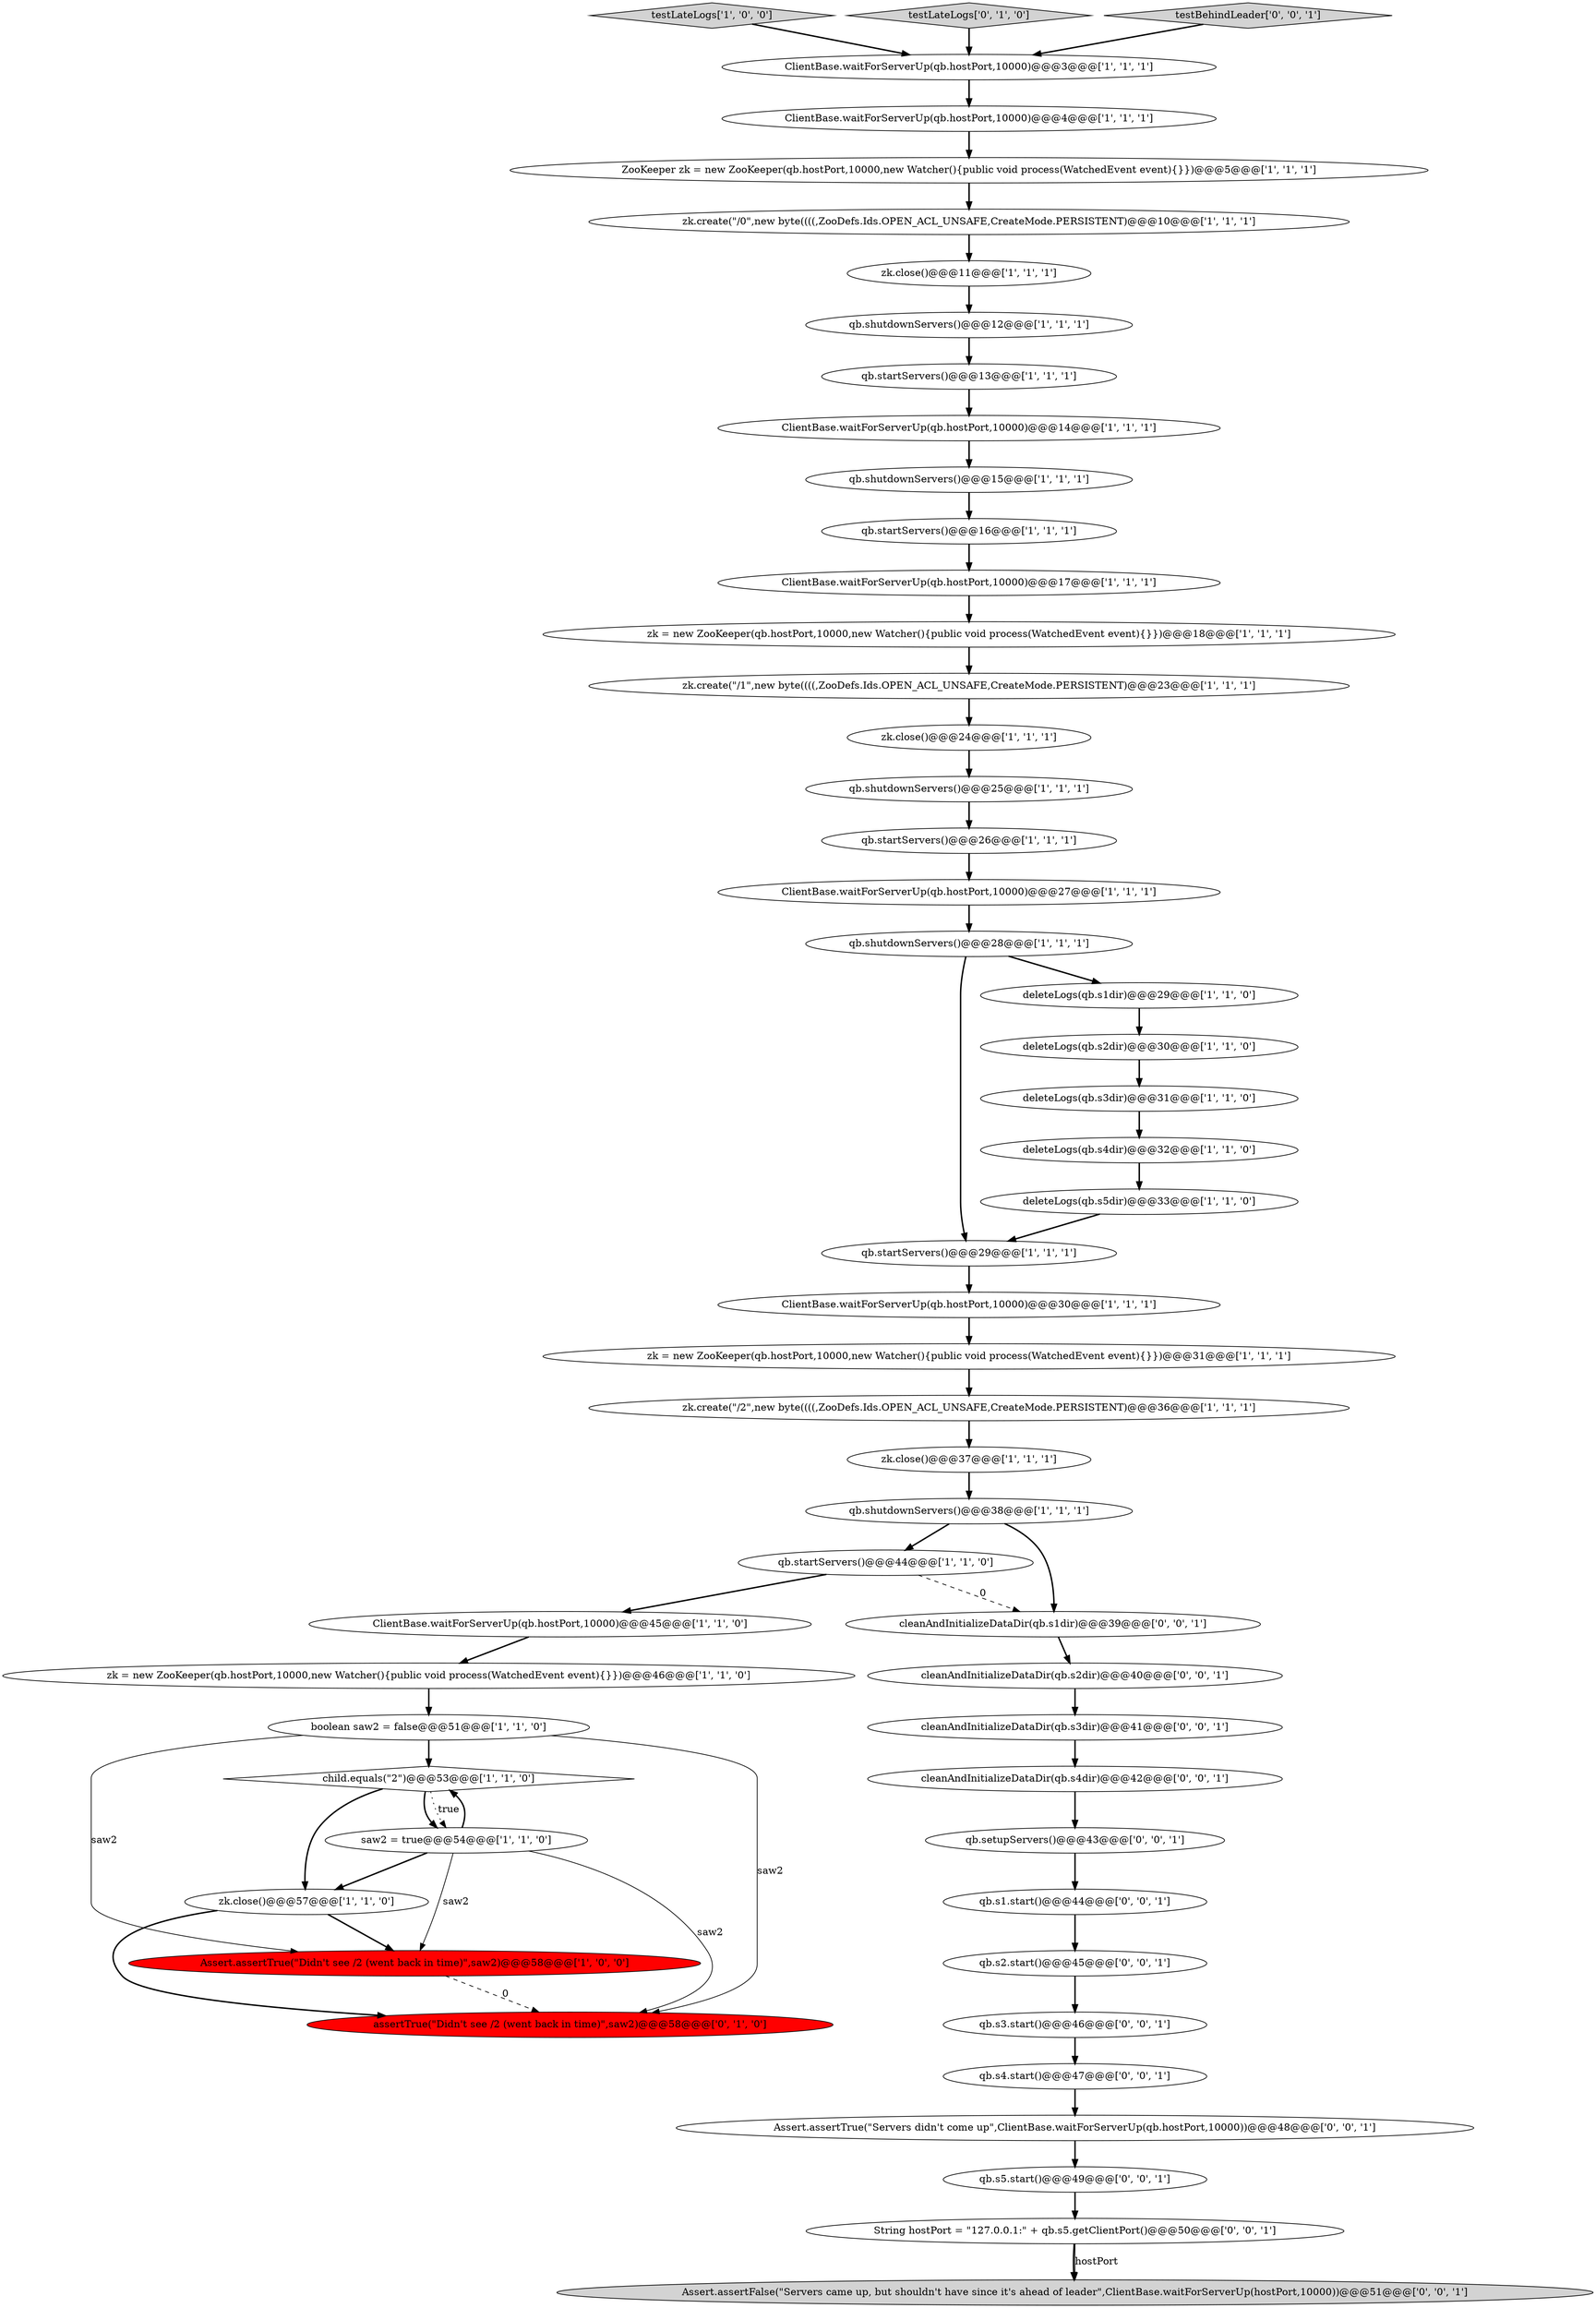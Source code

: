 digraph {
36 [style = filled, label = "boolean saw2 = false@@@51@@@['1', '1', '0']", fillcolor = white, shape = ellipse image = "AAA0AAABBB1BBB"];
3 [style = filled, label = "deleteLogs(qb.s2dir)@@@30@@@['1', '1', '0']", fillcolor = white, shape = ellipse image = "AAA0AAABBB1BBB"];
5 [style = filled, label = "zk = new ZooKeeper(qb.hostPort,10000,new Watcher(){public void process(WatchedEvent event){}})@@@18@@@['1', '1', '1']", fillcolor = white, shape = ellipse image = "AAA0AAABBB1BBB"];
13 [style = filled, label = "ClientBase.waitForServerUp(qb.hostPort,10000)@@@14@@@['1', '1', '1']", fillcolor = white, shape = ellipse image = "AAA0AAABBB1BBB"];
34 [style = filled, label = "Assert.assertTrue(\"Didn't see /2 (went back in time)\",saw2)@@@58@@@['1', '0', '0']", fillcolor = red, shape = ellipse image = "AAA1AAABBB1BBB"];
30 [style = filled, label = "qb.shutdownServers()@@@15@@@['1', '1', '1']", fillcolor = white, shape = ellipse image = "AAA0AAABBB1BBB"];
42 [style = filled, label = "cleanAndInitializeDataDir(qb.s2dir)@@@40@@@['0', '0', '1']", fillcolor = white, shape = ellipse image = "AAA0AAABBB3BBB"];
6 [style = filled, label = "testLateLogs['1', '0', '0']", fillcolor = lightgray, shape = diamond image = "AAA0AAABBB1BBB"];
48 [style = filled, label = "Assert.assertTrue(\"Servers didn't come up\",ClientBase.waitForServerUp(qb.hostPort,10000))@@@48@@@['0', '0', '1']", fillcolor = white, shape = ellipse image = "AAA0AAABBB3BBB"];
31 [style = filled, label = "qb.shutdownServers()@@@12@@@['1', '1', '1']", fillcolor = white, shape = ellipse image = "AAA0AAABBB1BBB"];
35 [style = filled, label = "ClientBase.waitForServerUp(qb.hostPort,10000)@@@30@@@['1', '1', '1']", fillcolor = white, shape = ellipse image = "AAA0AAABBB1BBB"];
8 [style = filled, label = "ClientBase.waitForServerUp(qb.hostPort,10000)@@@45@@@['1', '1', '0']", fillcolor = white, shape = ellipse image = "AAA0AAABBB1BBB"];
29 [style = filled, label = "ClientBase.waitForServerUp(qb.hostPort,10000)@@@4@@@['1', '1', '1']", fillcolor = white, shape = ellipse image = "AAA0AAABBB1BBB"];
51 [style = filled, label = "qb.s4.start()@@@47@@@['0', '0', '1']", fillcolor = white, shape = ellipse image = "AAA0AAABBB3BBB"];
43 [style = filled, label = "Assert.assertFalse(\"Servers came up, but shouldn't have since it's ahead of leader\",ClientBase.waitForServerUp(hostPort,10000))@@@51@@@['0', '0', '1']", fillcolor = lightgray, shape = ellipse image = "AAA0AAABBB3BBB"];
28 [style = filled, label = "zk.create(\"/2\",new byte((((,ZooDefs.Ids.OPEN_ACL_UNSAFE,CreateMode.PERSISTENT)@@@36@@@['1', '1', '1']", fillcolor = white, shape = ellipse image = "AAA0AAABBB1BBB"];
1 [style = filled, label = "qb.startServers()@@@44@@@['1', '1', '0']", fillcolor = white, shape = ellipse image = "AAA0AAABBB1BBB"];
21 [style = filled, label = "zk.create(\"/1\",new byte((((,ZooDefs.Ids.OPEN_ACL_UNSAFE,CreateMode.PERSISTENT)@@@23@@@['1', '1', '1']", fillcolor = white, shape = ellipse image = "AAA0AAABBB1BBB"];
41 [style = filled, label = "qb.s2.start()@@@45@@@['0', '0', '1']", fillcolor = white, shape = ellipse image = "AAA0AAABBB3BBB"];
11 [style = filled, label = "qb.shutdownServers()@@@28@@@['1', '1', '1']", fillcolor = white, shape = ellipse image = "AAA0AAABBB1BBB"];
33 [style = filled, label = "deleteLogs(qb.s5dir)@@@33@@@['1', '1', '0']", fillcolor = white, shape = ellipse image = "AAA0AAABBB1BBB"];
49 [style = filled, label = "qb.s3.start()@@@46@@@['0', '0', '1']", fillcolor = white, shape = ellipse image = "AAA0AAABBB3BBB"];
27 [style = filled, label = "zk = new ZooKeeper(qb.hostPort,10000,new Watcher(){public void process(WatchedEvent event){}})@@@31@@@['1', '1', '1']", fillcolor = white, shape = ellipse image = "AAA0AAABBB1BBB"];
18 [style = filled, label = "child.equals(\"2\")@@@53@@@['1', '1', '0']", fillcolor = white, shape = diamond image = "AAA0AAABBB1BBB"];
53 [style = filled, label = "qb.setupServers()@@@43@@@['0', '0', '1']", fillcolor = white, shape = ellipse image = "AAA0AAABBB3BBB"];
19 [style = filled, label = "saw2 = true@@@54@@@['1', '1', '0']", fillcolor = white, shape = ellipse image = "AAA0AAABBB1BBB"];
23 [style = filled, label = "deleteLogs(qb.s3dir)@@@31@@@['1', '1', '0']", fillcolor = white, shape = ellipse image = "AAA0AAABBB1BBB"];
24 [style = filled, label = "qb.startServers()@@@16@@@['1', '1', '1']", fillcolor = white, shape = ellipse image = "AAA0AAABBB1BBB"];
14 [style = filled, label = "qb.shutdownServers()@@@25@@@['1', '1', '1']", fillcolor = white, shape = ellipse image = "AAA0AAABBB1BBB"];
15 [style = filled, label = "qb.shutdownServers()@@@38@@@['1', '1', '1']", fillcolor = white, shape = ellipse image = "AAA0AAABBB1BBB"];
12 [style = filled, label = "zk.close()@@@37@@@['1', '1', '1']", fillcolor = white, shape = ellipse image = "AAA0AAABBB1BBB"];
32 [style = filled, label = "qb.startServers()@@@29@@@['1', '1', '1']", fillcolor = white, shape = ellipse image = "AAA0AAABBB1BBB"];
46 [style = filled, label = "cleanAndInitializeDataDir(qb.s4dir)@@@42@@@['0', '0', '1']", fillcolor = white, shape = ellipse image = "AAA0AAABBB3BBB"];
26 [style = filled, label = "zk.close()@@@11@@@['1', '1', '1']", fillcolor = white, shape = ellipse image = "AAA0AAABBB1BBB"];
44 [style = filled, label = "qb.s5.start()@@@49@@@['0', '0', '1']", fillcolor = white, shape = ellipse image = "AAA0AAABBB3BBB"];
17 [style = filled, label = "zk.close()@@@24@@@['1', '1', '1']", fillcolor = white, shape = ellipse image = "AAA0AAABBB1BBB"];
10 [style = filled, label = "qb.startServers()@@@26@@@['1', '1', '1']", fillcolor = white, shape = ellipse image = "AAA0AAABBB1BBB"];
52 [style = filled, label = "cleanAndInitializeDataDir(qb.s1dir)@@@39@@@['0', '0', '1']", fillcolor = white, shape = ellipse image = "AAA0AAABBB3BBB"];
2 [style = filled, label = "qb.startServers()@@@13@@@['1', '1', '1']", fillcolor = white, shape = ellipse image = "AAA0AAABBB1BBB"];
9 [style = filled, label = "ZooKeeper zk = new ZooKeeper(qb.hostPort,10000,new Watcher(){public void process(WatchedEvent event){}})@@@5@@@['1', '1', '1']", fillcolor = white, shape = ellipse image = "AAA0AAABBB1BBB"];
20 [style = filled, label = "zk = new ZooKeeper(qb.hostPort,10000,new Watcher(){public void process(WatchedEvent event){}})@@@46@@@['1', '1', '0']", fillcolor = white, shape = ellipse image = "AAA0AAABBB1BBB"];
7 [style = filled, label = "ClientBase.waitForServerUp(qb.hostPort,10000)@@@3@@@['1', '1', '1']", fillcolor = white, shape = ellipse image = "AAA0AAABBB1BBB"];
4 [style = filled, label = "deleteLogs(qb.s4dir)@@@32@@@['1', '1', '0']", fillcolor = white, shape = ellipse image = "AAA0AAABBB1BBB"];
38 [style = filled, label = "testLateLogs['0', '1', '0']", fillcolor = lightgray, shape = diamond image = "AAA0AAABBB2BBB"];
50 [style = filled, label = "qb.s1.start()@@@44@@@['0', '0', '1']", fillcolor = white, shape = ellipse image = "AAA0AAABBB3BBB"];
39 [style = filled, label = "assertTrue(\"Didn't see /2 (went back in time)\",saw2)@@@58@@@['0', '1', '0']", fillcolor = red, shape = ellipse image = "AAA1AAABBB2BBB"];
0 [style = filled, label = "ClientBase.waitForServerUp(qb.hostPort,10000)@@@27@@@['1', '1', '1']", fillcolor = white, shape = ellipse image = "AAA0AAABBB1BBB"];
37 [style = filled, label = "deleteLogs(qb.s1dir)@@@29@@@['1', '1', '0']", fillcolor = white, shape = ellipse image = "AAA0AAABBB1BBB"];
40 [style = filled, label = "cleanAndInitializeDataDir(qb.s3dir)@@@41@@@['0', '0', '1']", fillcolor = white, shape = ellipse image = "AAA0AAABBB3BBB"];
25 [style = filled, label = "ClientBase.waitForServerUp(qb.hostPort,10000)@@@17@@@['1', '1', '1']", fillcolor = white, shape = ellipse image = "AAA0AAABBB1BBB"];
47 [style = filled, label = "String hostPort = \"127.0.0.1:\" + qb.s5.getClientPort()@@@50@@@['0', '0', '1']", fillcolor = white, shape = ellipse image = "AAA0AAABBB3BBB"];
45 [style = filled, label = "testBehindLeader['0', '0', '1']", fillcolor = lightgray, shape = diamond image = "AAA0AAABBB3BBB"];
16 [style = filled, label = "zk.close()@@@57@@@['1', '1', '0']", fillcolor = white, shape = ellipse image = "AAA0AAABBB1BBB"];
22 [style = filled, label = "zk.create(\"/0\",new byte((((,ZooDefs.Ids.OPEN_ACL_UNSAFE,CreateMode.PERSISTENT)@@@10@@@['1', '1', '1']", fillcolor = white, shape = ellipse image = "AAA0AAABBB1BBB"];
9->22 [style = bold, label=""];
19->39 [style = solid, label="saw2"];
22->26 [style = bold, label=""];
32->35 [style = bold, label=""];
30->24 [style = bold, label=""];
35->27 [style = bold, label=""];
19->18 [style = bold, label=""];
19->34 [style = solid, label="saw2"];
1->8 [style = bold, label=""];
27->28 [style = bold, label=""];
29->9 [style = bold, label=""];
12->15 [style = bold, label=""];
46->53 [style = bold, label=""];
18->19 [style = bold, label=""];
23->4 [style = bold, label=""];
18->19 [style = dotted, label="true"];
14->10 [style = bold, label=""];
0->11 [style = bold, label=""];
11->37 [style = bold, label=""];
16->34 [style = bold, label=""];
31->2 [style = bold, label=""];
11->32 [style = bold, label=""];
41->49 [style = bold, label=""];
49->51 [style = bold, label=""];
13->30 [style = bold, label=""];
48->44 [style = bold, label=""];
47->43 [style = bold, label=""];
28->12 [style = bold, label=""];
4->33 [style = bold, label=""];
1->52 [style = dashed, label="0"];
42->40 [style = bold, label=""];
45->7 [style = bold, label=""];
37->3 [style = bold, label=""];
19->16 [style = bold, label=""];
2->13 [style = bold, label=""];
40->46 [style = bold, label=""];
53->50 [style = bold, label=""];
36->34 [style = solid, label="saw2"];
5->21 [style = bold, label=""];
3->23 [style = bold, label=""];
26->31 [style = bold, label=""];
52->42 [style = bold, label=""];
51->48 [style = bold, label=""];
8->20 [style = bold, label=""];
17->14 [style = bold, label=""];
15->1 [style = bold, label=""];
38->7 [style = bold, label=""];
24->25 [style = bold, label=""];
15->52 [style = bold, label=""];
34->39 [style = dashed, label="0"];
10->0 [style = bold, label=""];
36->18 [style = bold, label=""];
25->5 [style = bold, label=""];
33->32 [style = bold, label=""];
16->39 [style = bold, label=""];
47->43 [style = solid, label="hostPort"];
6->7 [style = bold, label=""];
50->41 [style = bold, label=""];
44->47 [style = bold, label=""];
21->17 [style = bold, label=""];
36->39 [style = solid, label="saw2"];
20->36 [style = bold, label=""];
7->29 [style = bold, label=""];
18->16 [style = bold, label=""];
}
